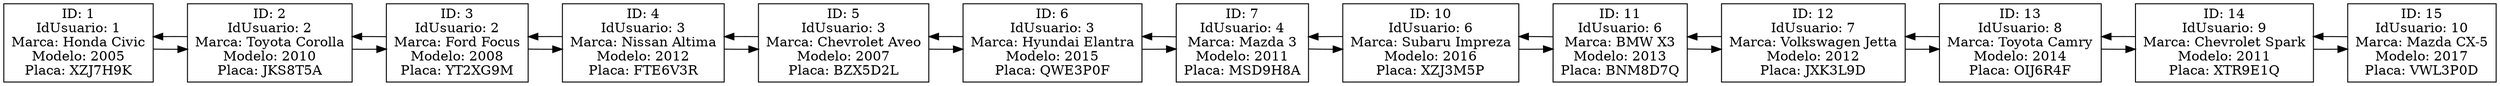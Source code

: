 digraph G {
node [shape=box];
rankdir=LR;
V1 [label="ID: 1\nIdUsuario: 1\nMarca: Honda Civic\nModelo: 2005\nPlaca: XZJ7H9K"];
V2 [label="ID: 2\nIdUsuario: 2\nMarca: Toyota Corolla\nModelo: 2010\nPlaca: JKS8T5A"];
V1 -> V2;
V2 -> V1;
V3 [label="ID: 3\nIdUsuario: 2\nMarca: Ford Focus\nModelo: 2008\nPlaca: YT2XG9M"];
V2 -> V3;
V3 -> V2;
V4 [label="ID: 4\nIdUsuario: 3\nMarca: Nissan Altima\nModelo: 2012\nPlaca: FTE6V3R"];
V3 -> V4;
V4 -> V3;
V5 [label="ID: 5\nIdUsuario: 3\nMarca: Chevrolet Aveo\nModelo: 2007\nPlaca: BZX5D2L"];
V4 -> V5;
V5 -> V4;
V6 [label="ID: 6\nIdUsuario: 3\nMarca: Hyundai Elantra\nModelo: 2015\nPlaca: QWE3P0F"];
V5 -> V6;
V6 -> V5;
V7 [label="ID: 7\nIdUsuario: 4\nMarca: Mazda 3\nModelo: 2011\nPlaca: MSD9H8A"];
V6 -> V7;
V7 -> V6;
V10 [label="ID: 10\nIdUsuario: 6\nMarca: Subaru Impreza\nModelo: 2016\nPlaca: XZJ3M5P"];
V7 -> V10;
V10 -> V7;
V11 [label="ID: 11\nIdUsuario: 6\nMarca: BMW X3\nModelo: 2013\nPlaca: BNM8D7Q"];
V10 -> V11;
V11 -> V10;
V12 [label="ID: 12\nIdUsuario: 7\nMarca: Volkswagen Jetta\nModelo: 2012\nPlaca: JXK3L9D"];
V11 -> V12;
V12 -> V11;
V13 [label="ID: 13\nIdUsuario: 8\nMarca: Toyota Camry\nModelo: 2014\nPlaca: OIJ6R4F"];
V12 -> V13;
V13 -> V12;
V14 [label="ID: 14\nIdUsuario: 9\nMarca: Chevrolet Spark\nModelo: 2011\nPlaca: XTR9E1Q"];
V13 -> V14;
V14 -> V13;
V15 [label="ID: 15\nIdUsuario: 10\nMarca: Mazda CX-5\nModelo: 2017\nPlaca: VWL3P0D"];
V14 -> V15;
V15 -> V14;
}